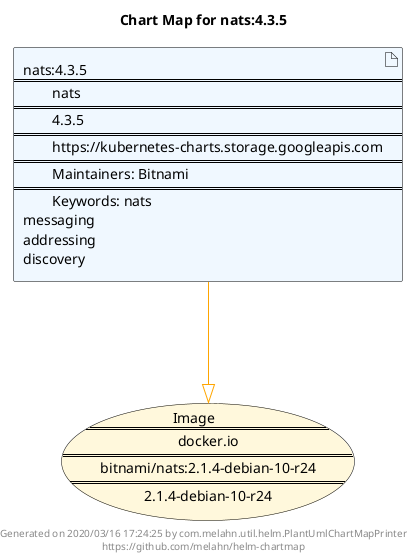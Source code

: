 @startuml
skinparam linetype ortho
skinparam backgroundColor white
skinparam usecaseBorderColor black
skinparam usecaseArrowColor LightSlateGray
skinparam artifactBorderColor black
skinparam artifactArrowColor LightSlateGray

title Chart Map for nats:4.3.5

'There is one referenced Helm Chart
artifact "nats:4.3.5\n====\n\tnats\n====\n\t4.3.5\n====\n\thttps://kubernetes-charts.storage.googleapis.com\n====\n\tMaintainers: Bitnami\n====\n\tKeywords: nats\nmessaging\naddressing\ndiscovery" as nats_4_3_5 #AliceBlue

'There is one referenced Docker Image
usecase "Image\n====\n\tdocker.io\n====\n\tbitnami/nats:2.1.4-debian-10-r24\n====\n\t2.1.4-debian-10-r24" as docker_io_bitnami_nats_2_1_4_debian_10_r24 #Cornsilk

'Chart Dependencies
nats_4_3_5--[#orange]-|>docker_io_bitnami_nats_2_1_4_debian_10_r24

center footer Generated on 2020/03/16 17:24:25 by com.melahn.util.helm.PlantUmlChartMapPrinter\nhttps://github.com/melahn/helm-chartmap
@enduml
